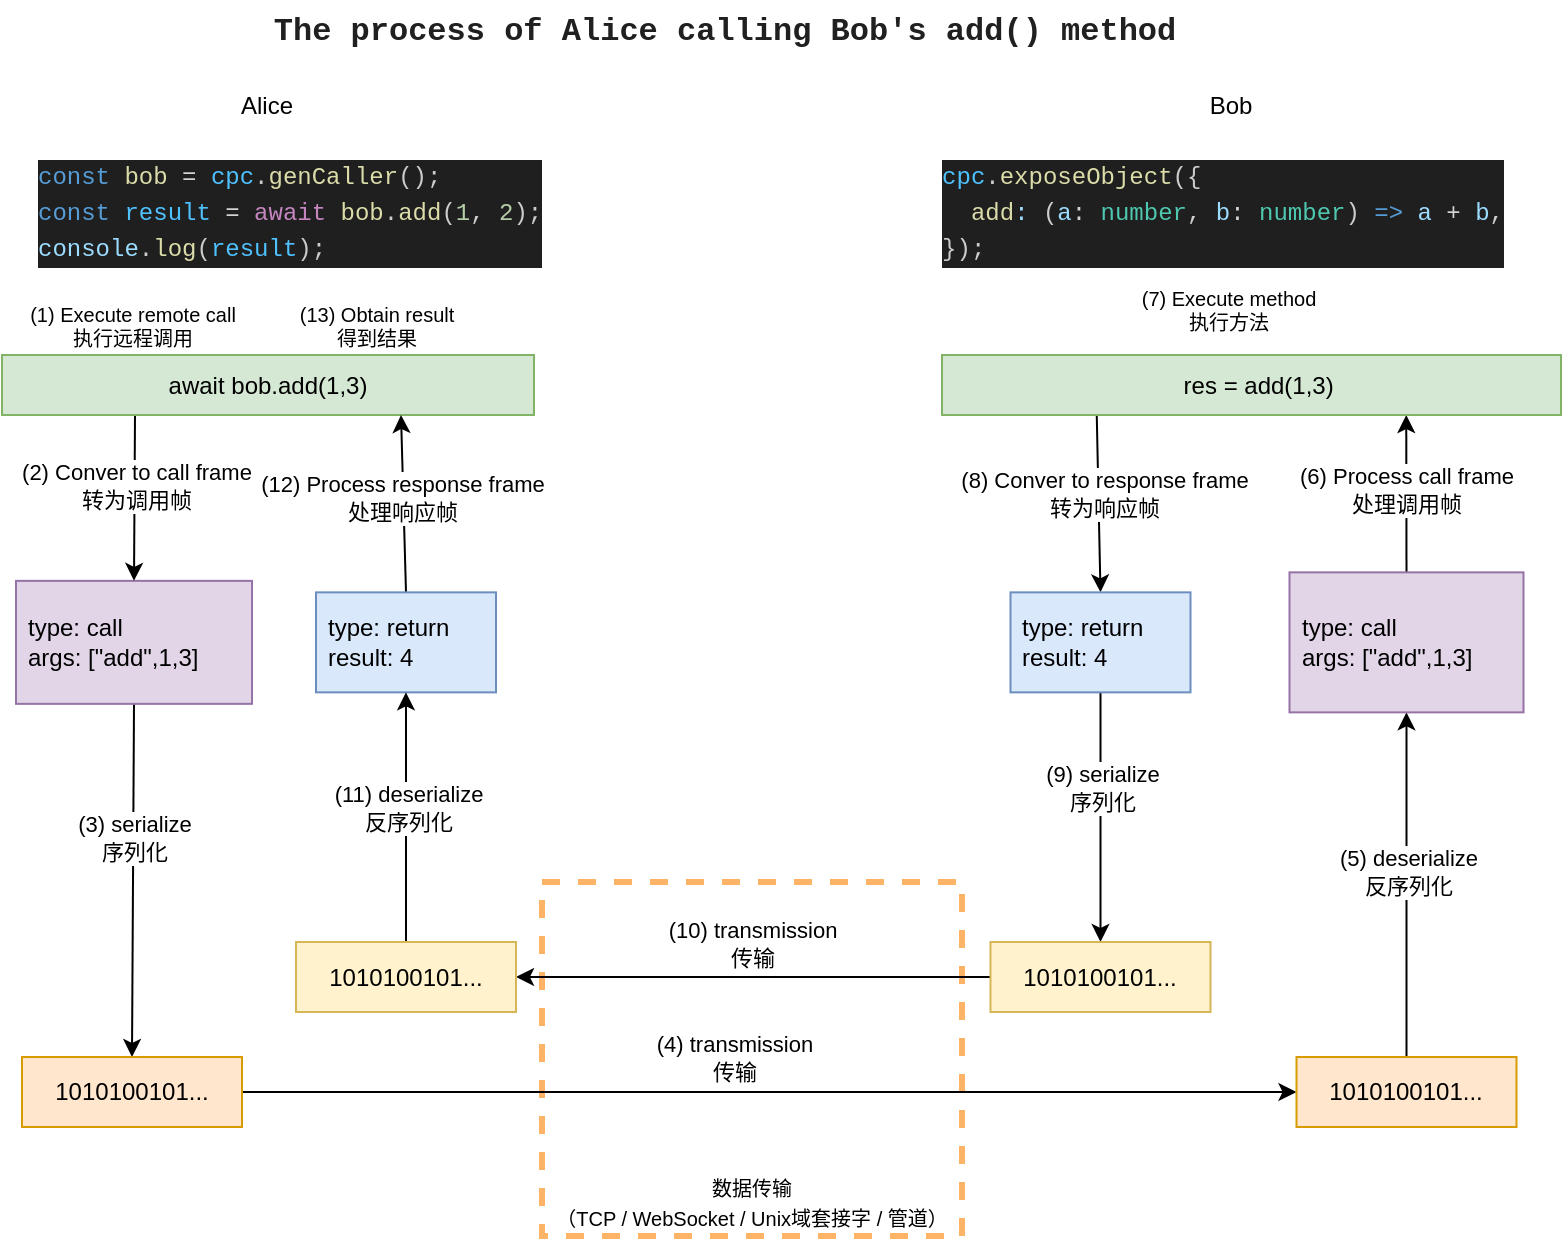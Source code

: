 <mxfile>
    <diagram id="BQFz-XB5lkVHLVsSoiTs" name="第 1 页">
        <mxGraphModel dx="1613" dy="809" grid="0" gridSize="10" guides="1" tooltips="1" connect="1" arrows="1" fold="1" page="1" pageScale="1" pageWidth="827" pageHeight="1169" background="#ffffff" math="0" shadow="0">
            <root>
                <mxCell id="0"/>
                <mxCell id="1" parent="0"/>
                <mxCell id="48" value="&lt;font style=&quot;font-size: 10px;&quot;&gt;&lt;span style=&quot;background-color: rgb(255, 255, 255);&quot;&gt;数据传输&lt;/span&gt;&lt;br style=&quot;border-color: var(--border-color);&quot;&gt;&lt;span style=&quot;background-color: rgb(255, 255, 255);&quot;&gt;（&lt;/span&gt;&lt;span style=&quot;border-color: var(--border-color);&quot;&gt;TCP / WebSocket / Unix域套接字 / 管道）&lt;/span&gt;&lt;/font&gt;" style="rounded=0;whiteSpace=wrap;html=1;dashed=1;fillColor=none;strokeColor=#FFB366;strokeWidth=3;labelPosition=center;verticalLabelPosition=middle;align=center;verticalAlign=bottom;" parent="1" vertex="1">
                    <mxGeometry x="-538" y="453" width="210" height="177" as="geometry"/>
                </mxCell>
                <mxCell id="11" style="edgeStyle=none;html=1;exitX=0.5;exitY=1;exitDx=0;exitDy=0;entryX=0.5;entryY=0;entryDx=0;entryDy=0;" parent="1" source="7" target="9" edge="1">
                    <mxGeometry relative="1" as="geometry"/>
                </mxCell>
                <mxCell id="12" value="(3) serialize&lt;br&gt;序列化" style="edgeLabel;html=1;align=center;verticalAlign=middle;resizable=0;points=[];" parent="11" vertex="1" connectable="0">
                    <mxGeometry x="-0.27" y="2" relative="1" as="geometry">
                        <mxPoint x="-2" y="2" as="offset"/>
                    </mxGeometry>
                </mxCell>
                <mxCell id="7" value="&lt;span style=&quot;&quot;&gt;type: call&lt;br&gt;args: [&quot;add&quot;,1,3]&lt;/span&gt;" style="rounded=0;whiteSpace=wrap;html=1;align=left;spacingLeft=4;fillColor=#e1d5e7;strokeColor=#9673a6;" parent="1" vertex="1">
                    <mxGeometry x="-801" y="302.43" width="118" height="61.5" as="geometry"/>
                </mxCell>
                <mxCell id="10" style="edgeStyle=none;html=1;exitX=0.25;exitY=1;exitDx=0;exitDy=0;entryX=0.5;entryY=0;entryDx=0;entryDy=0;" parent="1" source="8" target="7" edge="1">
                    <mxGeometry relative="1" as="geometry"/>
                </mxCell>
                <mxCell id="13" value="(2) Conver to call frame&lt;br&gt;转为调用帧" style="edgeLabel;html=1;align=center;verticalAlign=middle;resizable=0;points=[];" parent="10" vertex="1" connectable="0">
                    <mxGeometry x="-0.33" y="-1" relative="1" as="geometry">
                        <mxPoint x="1" y="7" as="offset"/>
                    </mxGeometry>
                </mxCell>
                <mxCell id="8" value="&lt;span style=&quot;&quot;&gt;await bob.add(1,3)&lt;/span&gt;" style="rounded=0;whiteSpace=wrap;html=1;fillColor=#d5e8d4;strokeColor=#82b366;" parent="1" vertex="1">
                    <mxGeometry x="-808" y="189.5" width="266" height="30" as="geometry"/>
                </mxCell>
                <mxCell id="34" style="edgeStyle=none;html=1;exitX=1;exitY=0.5;exitDx=0;exitDy=0;entryX=0;entryY=0.5;entryDx=0;entryDy=0;" parent="1" source="9" target="18" edge="1">
                    <mxGeometry relative="1" as="geometry"/>
                </mxCell>
                <mxCell id="35" value="(4) transmission&lt;br&gt;传输" style="edgeLabel;html=1;align=center;verticalAlign=middle;resizable=0;points=[];" parent="34" vertex="1" connectable="0">
                    <mxGeometry x="0.045" y="-1" relative="1" as="geometry">
                        <mxPoint x="-30" y="-18" as="offset"/>
                    </mxGeometry>
                </mxCell>
                <mxCell id="9" value="1010100101..." style="rounded=0;whiteSpace=wrap;html=1;fillColor=#ffe6cc;strokeColor=#d79b00;" parent="1" vertex="1">
                    <mxGeometry x="-798" y="540.5" width="110" height="35" as="geometry"/>
                </mxCell>
                <mxCell id="21" style="edgeStyle=none;html=1;exitX=0.5;exitY=0;exitDx=0;exitDy=0;entryX=0.5;entryY=1;entryDx=0;entryDy=0;" parent="1" source="18" target="20" edge="1">
                    <mxGeometry relative="1" as="geometry"/>
                </mxCell>
                <mxCell id="22" value="(5) deserialize&lt;br&gt;反序列化" style="edgeLabel;html=1;align=center;verticalAlign=middle;resizable=0;points=[];" parent="21" vertex="1" connectable="0">
                    <mxGeometry x="0.078" relative="1" as="geometry">
                        <mxPoint as="offset"/>
                    </mxGeometry>
                </mxCell>
                <mxCell id="18" value="1010100101..." style="rounded=0;whiteSpace=wrap;html=1;fillColor=#ffe6cc;strokeColor=#d79b00;" parent="1" vertex="1">
                    <mxGeometry x="-160.75" y="540.5" width="110" height="35" as="geometry"/>
                </mxCell>
                <mxCell id="24" style="edgeStyle=none;html=1;exitX=0.5;exitY=0;exitDx=0;exitDy=0;entryX=0.75;entryY=1;entryDx=0;entryDy=0;" parent="1" source="20" target="23" edge="1">
                    <mxGeometry relative="1" as="geometry"/>
                </mxCell>
                <mxCell id="25" value="(6) Process call frame&lt;br&gt;处理调用帧" style="edgeLabel;html=1;align=center;verticalAlign=middle;resizable=0;points=[];" parent="24" vertex="1" connectable="0">
                    <mxGeometry x="0.046" relative="1" as="geometry">
                        <mxPoint as="offset"/>
                    </mxGeometry>
                </mxCell>
                <mxCell id="20" value="type: call&lt;br style=&quot;border-color: var(--border-color);&quot;&gt;args: [&quot;add&quot;,1,3]" style="rounded=0;whiteSpace=wrap;html=1;align=left;spacingLeft=4;fillColor=#e1d5e7;strokeColor=#9673a6;" parent="1" vertex="1">
                    <mxGeometry x="-164.25" y="298.18" width="117" height="70" as="geometry"/>
                </mxCell>
                <mxCell id="31" style="edgeStyle=none;html=1;exitX=0.25;exitY=1;exitDx=0;exitDy=0;entryX=0.5;entryY=0;entryDx=0;entryDy=0;" parent="1" source="23" target="30" edge="1">
                    <mxGeometry relative="1" as="geometry"/>
                </mxCell>
                <mxCell id="36" value="(8) Conver to response frame&lt;br&gt;转为响应帧" style="edgeLabel;html=1;align=center;verticalAlign=middle;resizable=0;points=[];" parent="31" vertex="1" connectable="0">
                    <mxGeometry x="-0.11" y="3" relative="1" as="geometry">
                        <mxPoint as="offset"/>
                    </mxGeometry>
                </mxCell>
                <mxCell id="23" value="&lt;span style=&quot;&quot;&gt;&amp;nbsp; res = add(1,3)&lt;/span&gt;" style="rounded=0;whiteSpace=wrap;html=1;fillColor=#d5e8d4;strokeColor=#82b366;" parent="1" vertex="1">
                    <mxGeometry x="-338" y="189.5" width="309.5" height="30" as="geometry"/>
                </mxCell>
                <mxCell id="28" value="Bob" style="text;html=1;align=center;verticalAlign=middle;resizable=0;points=[];autosize=1;strokeColor=none;fillColor=none;" parent="1" vertex="1">
                    <mxGeometry x="-214" y="52" width="39" height="26" as="geometry"/>
                </mxCell>
                <mxCell id="29" value="Alice" style="text;html=1;align=center;verticalAlign=middle;resizable=0;points=[];autosize=1;strokeColor=none;fillColor=none;" parent="1" vertex="1">
                    <mxGeometry x="-698" y="52" width="44" height="26" as="geometry"/>
                </mxCell>
                <mxCell id="38" style="edgeStyle=none;html=1;exitX=0.5;exitY=1;exitDx=0;exitDy=0;entryX=0.5;entryY=0;entryDx=0;entryDy=0;" parent="1" source="30" target="37" edge="1">
                    <mxGeometry relative="1" as="geometry"/>
                </mxCell>
                <mxCell id="39" value="(9) serialize&lt;br style=&quot;border-color: var(--border-color);&quot;&gt;序列化" style="edgeLabel;html=1;align=center;verticalAlign=middle;resizable=0;points=[];" parent="38" vertex="1" connectable="0">
                    <mxGeometry x="-0.232" relative="1" as="geometry">
                        <mxPoint as="offset"/>
                    </mxGeometry>
                </mxCell>
                <mxCell id="30" value="&lt;span style=&quot;&quot;&gt;type: return&lt;br&gt;result: 4&lt;/span&gt;" style="rounded=0;whiteSpace=wrap;html=1;align=left;spacingLeft=4;fillColor=#dae8fc;strokeColor=#6c8ebf;" parent="1" vertex="1">
                    <mxGeometry x="-303.75" y="308.18" width="90" height="50" as="geometry"/>
                </mxCell>
                <mxCell id="33" style="edgeStyle=none;html=1;exitX=0.5;exitY=0;exitDx=0;exitDy=0;entryX=0.75;entryY=1;entryDx=0;entryDy=0;" parent="1" source="32" target="8" edge="1">
                    <mxGeometry relative="1" as="geometry"/>
                </mxCell>
                <mxCell id="45" value="(12) Process response frame&lt;br&gt;处理响应帧" style="edgeLabel;html=1;align=center;verticalAlign=middle;resizable=0;points=[];" parent="33" vertex="1" connectable="0">
                    <mxGeometry x="0.056" y="1" relative="1" as="geometry">
                        <mxPoint as="offset"/>
                    </mxGeometry>
                </mxCell>
                <mxCell id="32" value="&lt;span style=&quot;&quot;&gt;type: return&lt;br&gt;result: 4&lt;/span&gt;" style="rounded=0;whiteSpace=wrap;html=1;align=left;spacingLeft=4;fillColor=#dae8fc;strokeColor=#6c8ebf;" parent="1" vertex="1">
                    <mxGeometry x="-651" y="308.18" width="90" height="50" as="geometry"/>
                </mxCell>
                <mxCell id="41" style="edgeStyle=none;html=1;exitX=0;exitY=0.5;exitDx=0;exitDy=0;" parent="1" source="37" target="40" edge="1">
                    <mxGeometry relative="1" as="geometry"/>
                </mxCell>
                <mxCell id="42" value="(10) transmission&lt;br style=&quot;border-color: var(--border-color);&quot;&gt;传输" style="edgeLabel;html=1;align=center;verticalAlign=middle;resizable=0;points=[];" parent="41" vertex="1" connectable="0">
                    <mxGeometry x="0.013" y="-2" relative="1" as="geometry">
                        <mxPoint y="-15" as="offset"/>
                    </mxGeometry>
                </mxCell>
                <mxCell id="37" value="1010100101..." style="rounded=0;whiteSpace=wrap;html=1;fillColor=#fff2cc;strokeColor=#d6b656;" parent="1" vertex="1">
                    <mxGeometry x="-313.75" y="483" width="110" height="35" as="geometry"/>
                </mxCell>
                <mxCell id="43" style="edgeStyle=none;html=1;exitX=0.5;exitY=0;exitDx=0;exitDy=0;entryX=0.5;entryY=1;entryDx=0;entryDy=0;" parent="1" source="40" target="32" edge="1">
                    <mxGeometry relative="1" as="geometry"/>
                </mxCell>
                <mxCell id="44" value="(11) deserialize&lt;br style=&quot;border-color: var(--border-color);&quot;&gt;反序列化" style="edgeLabel;html=1;align=center;verticalAlign=middle;resizable=0;points=[];" parent="43" vertex="1" connectable="0">
                    <mxGeometry x="0.07" y="-1" relative="1" as="geometry">
                        <mxPoint as="offset"/>
                    </mxGeometry>
                </mxCell>
                <mxCell id="40" value="1010100101..." style="rounded=0;whiteSpace=wrap;html=1;fillColor=#fff2cc;strokeColor=#d6b656;" parent="1" vertex="1">
                    <mxGeometry x="-661" y="483" width="110" height="35" as="geometry"/>
                </mxCell>
                <mxCell id="51" value="(7) Execute method&lt;br&gt;执行方法" style="text;html=1;align=center;verticalAlign=middle;resizable=0;points=[];autosize=1;strokeColor=none;fillColor=none;fontSize=10;" parent="1" vertex="1">
                    <mxGeometry x="-250" y="147" width="110" height="40" as="geometry"/>
                </mxCell>
                <mxCell id="52" value="(1) Execute remote call&lt;br&gt;执行远程调用" style="text;html=1;align=center;verticalAlign=middle;resizable=0;points=[];autosize=1;strokeColor=none;fillColor=none;fontSize=10;dashed=1;strokeWidth=3;" parent="1" vertex="1">
                    <mxGeometry x="-808" y="154.5" width="130" height="40" as="geometry"/>
                </mxCell>
                <mxCell id="53" value="(13) Obtain result&lt;br&gt;得到结果" style="text;html=1;align=center;verticalAlign=middle;resizable=0;points=[];autosize=1;strokeColor=none;fillColor=none;fontSize=10;" parent="1" vertex="1">
                    <mxGeometry x="-671" y="154.5" width="100" height="40" as="geometry"/>
                </mxCell>
                <mxCell id="55" value="&lt;div style=&quot;color: rgb(204, 204, 204); background-color: rgb(31, 31, 31); font-family: Menlo, Monaco, &amp;quot;Courier New&amp;quot;, monospace; line-height: 18px; font-size: 10px;&quot;&gt;&lt;div&gt;&lt;div style=&quot;color: rgb(204, 204, 204); font-size: 12px; line-height: 18px; white-space-collapse: preserve;&quot;&gt;&lt;div&gt;&lt;span style=&quot;color: #569cd6;&quot;&gt;const&lt;/span&gt;&lt;span style=&quot;color: #cccccc;&quot;&gt; &lt;/span&gt;&lt;span style=&quot;color: #dcdcaa;&quot;&gt;bob&lt;/span&gt;&lt;span style=&quot;color: #cccccc;&quot;&gt; &lt;/span&gt;&lt;span style=&quot;color: #d4d4d4;&quot;&gt;=&lt;/span&gt;&lt;span style=&quot;color: #cccccc;&quot;&gt; &lt;/span&gt;&lt;span style=&quot;color: #4fc1ff;&quot;&gt;cpc&lt;/span&gt;&lt;span style=&quot;color: #cccccc;&quot;&gt;.&lt;/span&gt;&lt;span style=&quot;color: #dcdcaa;&quot;&gt;genCaller&lt;/span&gt;&lt;span style=&quot;color: #cccccc;&quot;&gt;();&lt;/span&gt;&lt;/div&gt;&lt;div&gt;&lt;span style=&quot;color: #569cd6;&quot;&gt;const&lt;/span&gt;&lt;span style=&quot;color: #cccccc;&quot;&gt; &lt;/span&gt;&lt;span style=&quot;color: #4fc1ff;&quot;&gt;result&lt;/span&gt;&lt;span style=&quot;color: #cccccc;&quot;&gt; &lt;/span&gt;&lt;span style=&quot;color: #d4d4d4;&quot;&gt;=&lt;/span&gt;&lt;span style=&quot;color: #cccccc;&quot;&gt; &lt;/span&gt;&lt;span style=&quot;color: #c586c0;&quot;&gt;await&lt;/span&gt;&lt;span style=&quot;color: #cccccc;&quot;&gt; &lt;/span&gt;&lt;span style=&quot;color: #dcdcaa;&quot;&gt;bob&lt;/span&gt;&lt;span style=&quot;color: #cccccc;&quot;&gt;.&lt;/span&gt;&lt;span style=&quot;color: #dcdcaa;&quot;&gt;add&lt;/span&gt;&lt;span style=&quot;color: #cccccc;&quot;&gt;(&lt;/span&gt;&lt;span style=&quot;color: #b5cea8;&quot;&gt;1&lt;/span&gt;&lt;span style=&quot;color: #cccccc;&quot;&gt;, &lt;/span&gt;&lt;span style=&quot;color: #b5cea8;&quot;&gt;2&lt;/span&gt;&lt;span style=&quot;color: #cccccc;&quot;&gt;);&lt;/span&gt;&lt;/div&gt;&lt;div&gt;&lt;span style=&quot;color: #9cdcfe;&quot;&gt;console&lt;/span&gt;&lt;span style=&quot;color: #cccccc;&quot;&gt;.&lt;/span&gt;&lt;span style=&quot;color: #dcdcaa;&quot;&gt;log&lt;/span&gt;&lt;span style=&quot;color: #cccccc;&quot;&gt;(&lt;/span&gt;&lt;span style=&quot;color: #4fc1ff;&quot;&gt;result&lt;/span&gt;&lt;span style=&quot;color: #cccccc;&quot;&gt;);&lt;/span&gt;&lt;/div&gt;&lt;/div&gt;&lt;/div&gt;&lt;/div&gt;" style="text;html=1;align=left;verticalAlign=middle;resizable=0;points=[];autosize=1;strokeColor=none;fillColor=none;fontSize=11;fontColor=default;spacingLeft=3;" parent="1" vertex="1">
                    <mxGeometry x="-795" y="85" width="272" height="66" as="geometry"/>
                </mxCell>
                <mxCell id="56" value="&lt;div style=&quot;border-color: var(--border-color); color: rgb(204, 204, 204); font-family: Menlo, Monaco, &amp;quot;Courier New&amp;quot;, monospace; text-align: left; font-size: 10px;&quot;&gt;&lt;div style=&quot;color: rgb(204, 204, 204); background-color: rgb(31, 31, 31); font-size: 12px; line-height: 18px; white-space-collapse: preserve;&quot;&gt;&lt;div&gt;&lt;span style=&quot;color: #4fc1ff;&quot;&gt;cpc&lt;/span&gt;&lt;span style=&quot;color: #cccccc;&quot;&gt;.&lt;/span&gt;&lt;span style=&quot;color: #dcdcaa;&quot;&gt;exposeObject&lt;/span&gt;&lt;span style=&quot;color: #cccccc;&quot;&gt;({&lt;/span&gt;&lt;/div&gt;&lt;div&gt;&lt;span style=&quot;color: #cccccc;&quot;&gt;  &lt;/span&gt;&lt;span style=&quot;color: #dcdcaa;&quot;&gt;add&lt;/span&gt;&lt;span style=&quot;color: #9cdcfe;&quot;&gt;:&lt;/span&gt;&lt;span style=&quot;color: #cccccc;&quot;&gt; (&lt;/span&gt;&lt;span style=&quot;color: #9cdcfe;&quot;&gt;a&lt;/span&gt;&lt;span style=&quot;color: #d4d4d4;&quot;&gt;:&lt;/span&gt;&lt;span style=&quot;color: #cccccc;&quot;&gt; &lt;/span&gt;&lt;span style=&quot;color: #4ec9b0;&quot;&gt;number&lt;/span&gt;&lt;span style=&quot;color: #cccccc;&quot;&gt;, &lt;/span&gt;&lt;span style=&quot;color: #9cdcfe;&quot;&gt;b&lt;/span&gt;&lt;span style=&quot;color: #d4d4d4;&quot;&gt;:&lt;/span&gt;&lt;span style=&quot;color: #cccccc;&quot;&gt; &lt;/span&gt;&lt;span style=&quot;color: #4ec9b0;&quot;&gt;number&lt;/span&gt;&lt;span style=&quot;color: #cccccc;&quot;&gt;) &lt;/span&gt;&lt;span style=&quot;color: #569cd6;&quot;&gt;=&amp;gt;&lt;/span&gt;&lt;span style=&quot;color: #cccccc;&quot;&gt; &lt;/span&gt;&lt;span style=&quot;color: #9cdcfe;&quot;&gt;a&lt;/span&gt;&lt;span style=&quot;color: #cccccc;&quot;&gt; &lt;/span&gt;&lt;span style=&quot;color: #d4d4d4;&quot;&gt;+&lt;/span&gt;&lt;span style=&quot;color: #cccccc;&quot;&gt; &lt;/span&gt;&lt;span style=&quot;color: #9cdcfe;&quot;&gt;b&lt;/span&gt;&lt;span style=&quot;color: #cccccc;&quot;&gt;,&lt;/span&gt;&lt;/div&gt;&lt;div&gt;&lt;span style=&quot;color: #cccccc;&quot;&gt;});&lt;/span&gt;&lt;/div&gt;&lt;/div&gt;&lt;/div&gt;" style="text;html=1;align=center;verticalAlign=middle;resizable=0;points=[];autosize=1;strokeColor=none;fillColor=none;fontSize=11;fontColor=default;labelBackgroundColor=#202020;" parent="1" vertex="1">
                    <mxGeometry x="-348" y="85" width="300" height="66" as="geometry"/>
                </mxCell>
                <mxCell id="57" value="&lt;div style=&quot;font-family: Menlo, Monaco, &amp;quot;Courier New&amp;quot;, monospace; line-height: 18px;&quot;&gt;&lt;font size=&quot;1&quot; color=&quot;#202020&quot;&gt;&lt;b style=&quot;font-size: 16px;&quot;&gt;The process of Alice calling Bob&#39;s add() method&lt;/b&gt;&lt;/font&gt;&lt;/div&gt;" style="text;html=1;align=center;verticalAlign=middle;resizable=0;points=[];autosize=1;strokeColor=none;fillColor=none;" parent="1" vertex="1">
                    <mxGeometry x="-683" y="12" width="471" height="32" as="geometry"/>
                </mxCell>
            </root>
        </mxGraphModel>
    </diagram>
</mxfile>